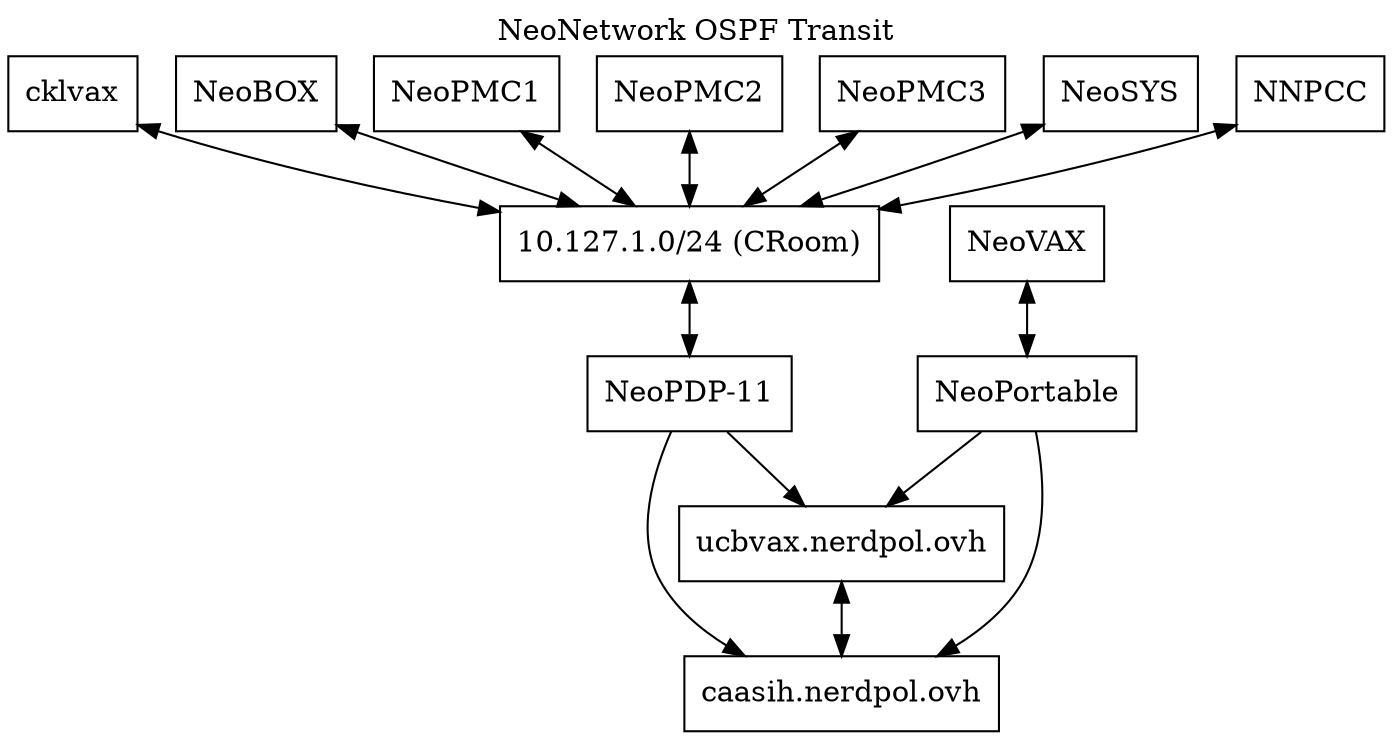 digraph ""
{
	labelloc="t";
	label="NeoNetwork OSPF Transit";
	rankdir=TD
	node [shape=box]
	c [label="caasih.nerdpol.ovh"]
	ucbvax [label="ucbvax.nerdpol.ovh"]
	np11 [label="NeoPDP-11"]
	cklvax [label="cklvax"]
	neobox [label="NeoBOX"]
	local [label="10.127.1.0/24 (CRoom)"]
	np [label="NeoPortable"]
	nv [label="NeoVAX"]

	NeoPMC1 -> local [dir=both]
	NeoPMC2 -> local [dir=both]
	NeoPMC3 -> local [dir=both]
	NeoSYS -> local [dir=both]
	NNPCC -> local [dir=both]
	np11 -> c
	np11 -> ucbvax
	ucbvax -> c [dir=both]
	cklvax -> local [dir=both]
	neobox -> local [dir=both]
	local -> np11 [dir=both]
	np -> ucbvax
	np -> c
	nv -> np [dir=both]
}
